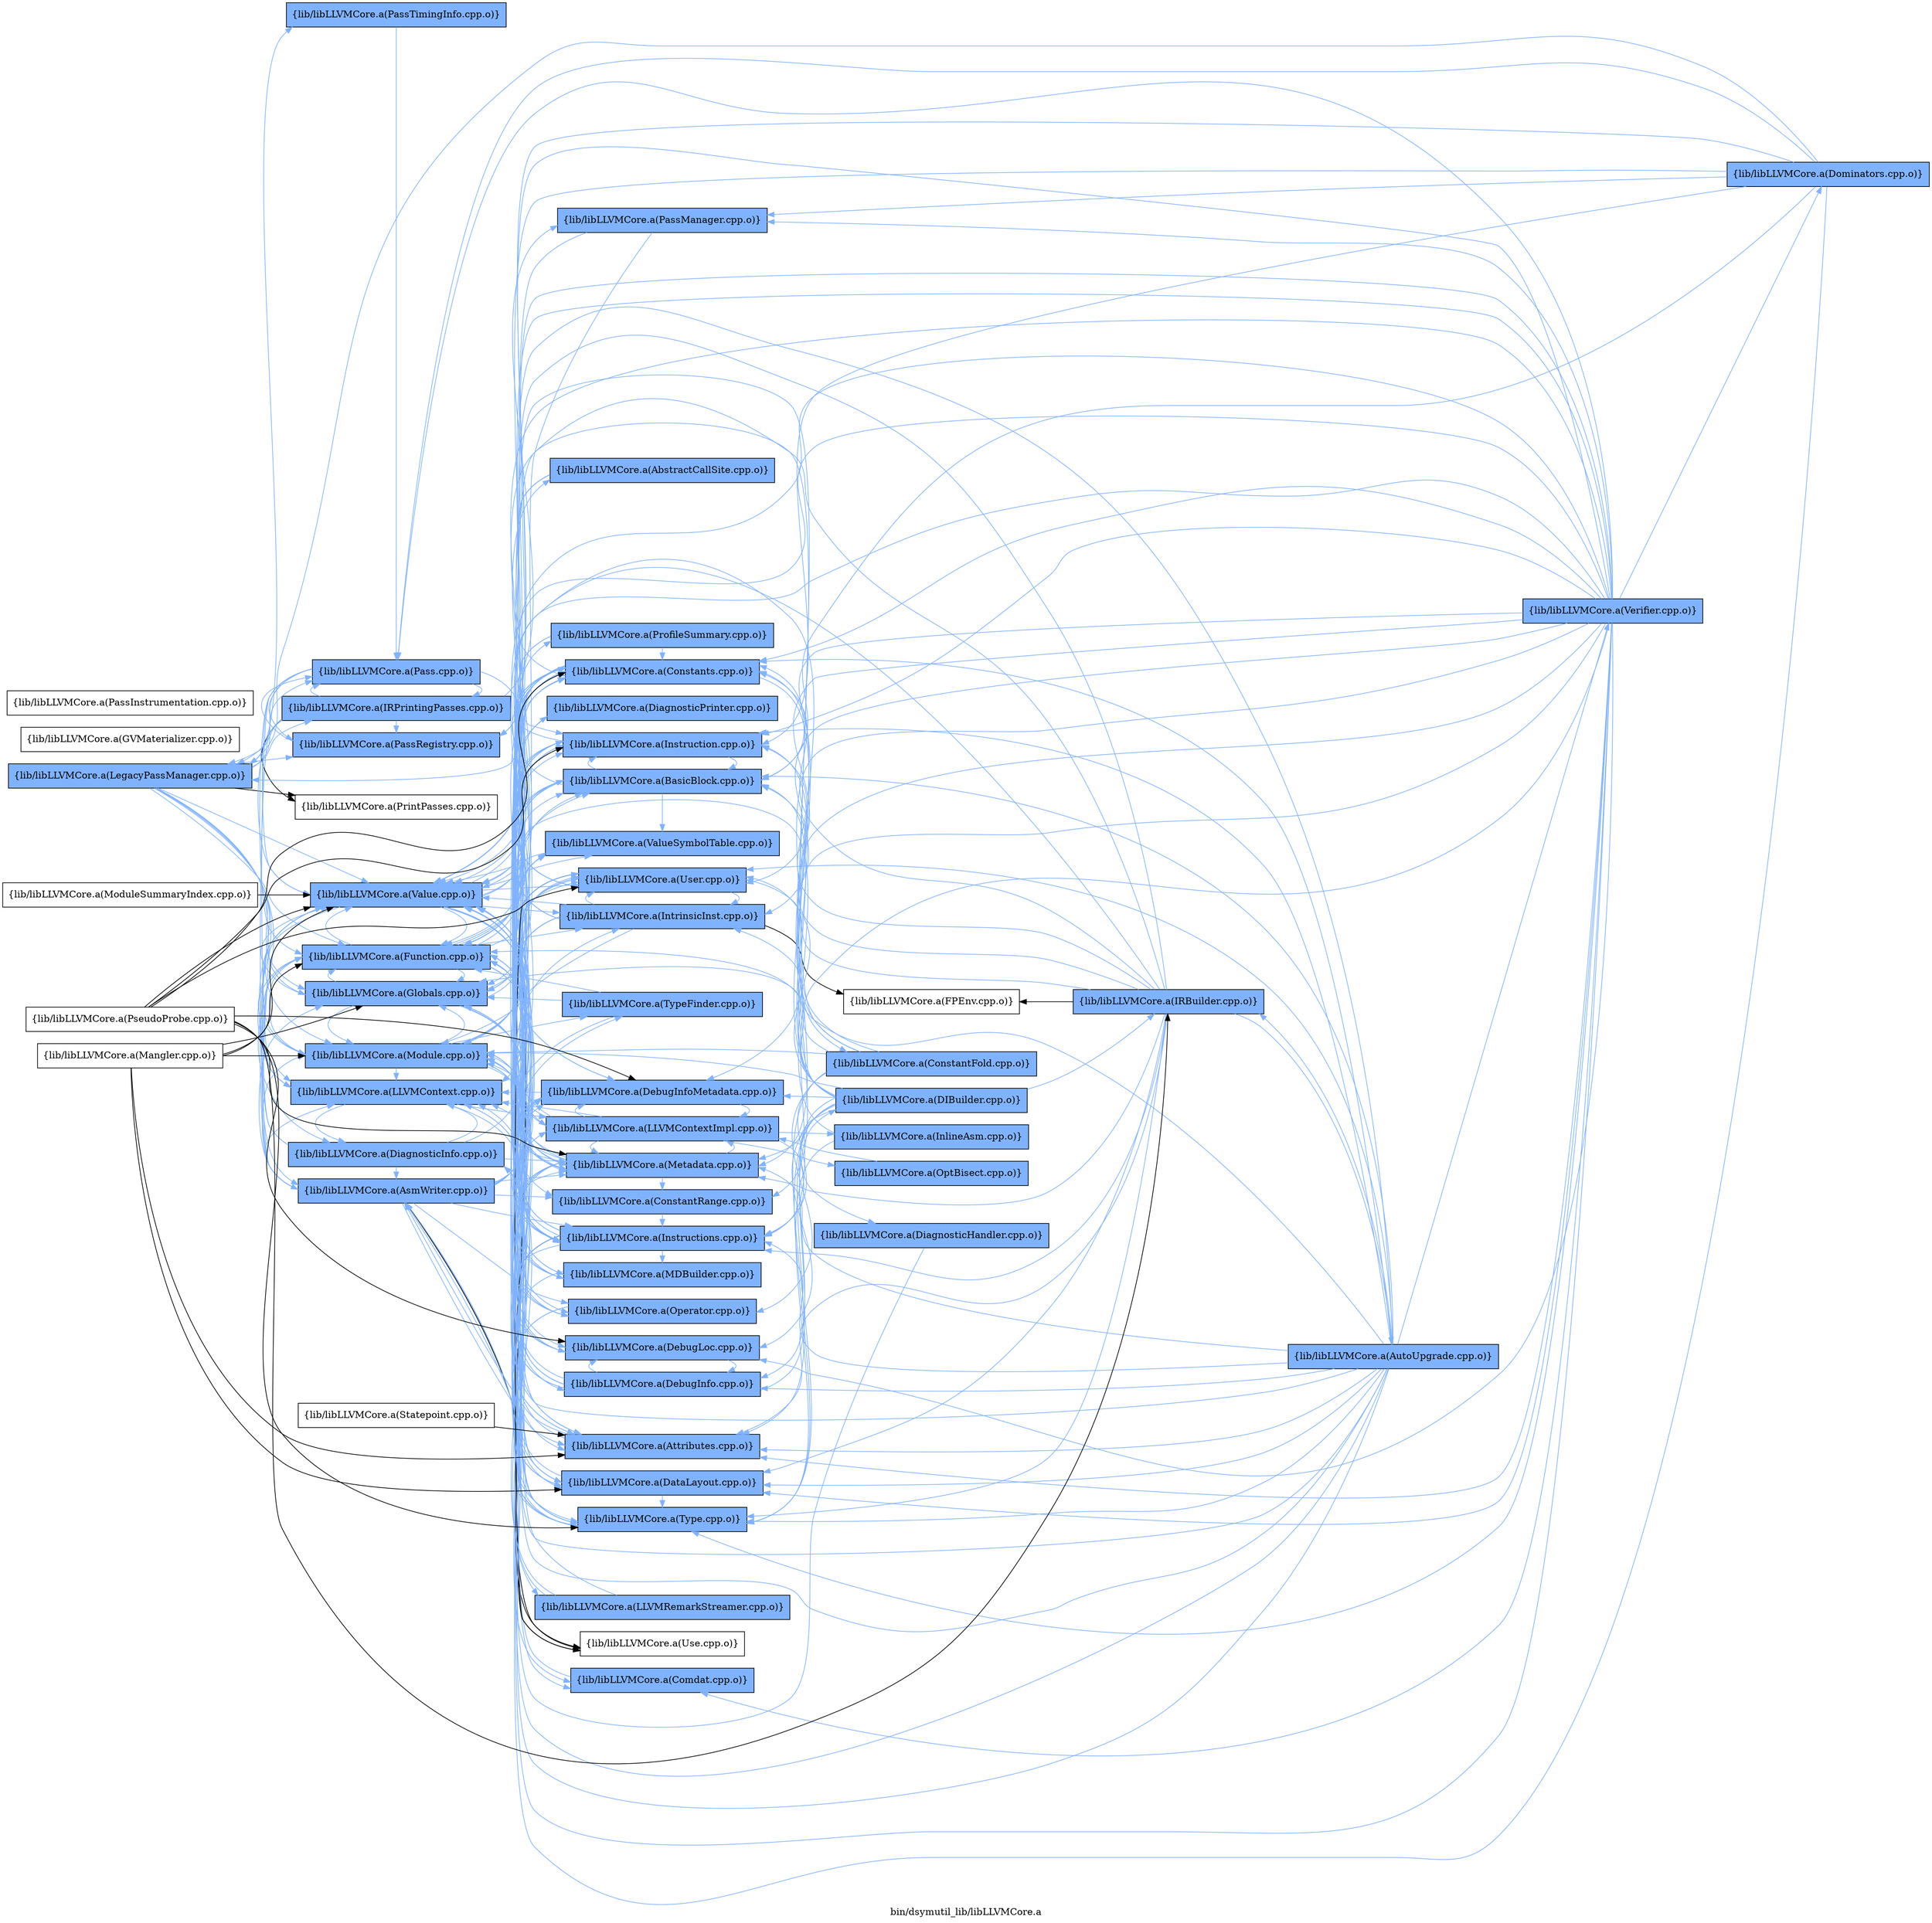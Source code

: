 digraph "bin/dsymutil_lib/libLLVMCore.a" {
	label="bin/dsymutil_lib/libLLVMCore.a";
	rankdir=LR;
	{ rank=same; Node0x562d803d9038;  }
	{ rank=same; Node0x562d803e2778; Node0x562d803fd618; Node0x562d803fe6a8; Node0x562d803f9c98; Node0x562d803fb048; Node0x562d803fe978; Node0x562d803f82a8; Node0x562d803fac88; Node0x562d803fbbd8; Node0x562d803fca38; Node0x562d803e23b8; Node0x562d803e3358;  }
	{ rank=same; Node0x562d803f3d98; Node0x562d803f3ac8; Node0x562d803f2bc8; Node0x562d803f3348; Node0x562d803f1c28; Node0x562d803e2fe8; Node0x562d803da0c8; Node0x562d803fd078; Node0x562d803fc858; Node0x562d803d7f08; Node0x562d803fa2d8; Node0x562d803e5608; Node0x562d803e4988; Node0x562d803e5018; Node0x562d803e4438; Node0x562d803efdd8; Node0x562d803f1778; Node0x562d803e15a8; Node0x562d803d6f18; Node0x562d803e3b28; Node0x562d803fb138; Node0x562d803fe2e8; Node0x562d803fdb68; Node0x562d803d89a8; Node0x562d803e1698; Node0x562d803f1e58;  }
	{ rank=same; Node0x562d803f4298; Node0x562d803fb728; Node0x562d803fbcc8; Node0x562d803d8228; Node0x562d803fa008; Node0x562d803f2e98;  }
	{ rank=same; Node0x562d803faaf8;  }
	{ rank=same; Node0x562d803f55f8;  }
	{ rank=same; Node0x562d803e82b8;  }

	Node0x562d803d9038 [shape=record,shape=box,group=1,style=filled,fillcolor="0.600000 0.5 1",label="{lib/libLLVMCore.a(LegacyPassManager.cpp.o)}"];
	Node0x562d803d9038 -> Node0x562d803e2778[color="0.600000 0.5 1"];
	Node0x562d803d9038 -> Node0x562d803fd618[color="0.600000 0.5 1"];
	Node0x562d803d9038 -> Node0x562d803fe6a8[color="0.600000 0.5 1"];
	Node0x562d803d9038 -> Node0x562d803f9c98[color="0.600000 0.5 1"];
	Node0x562d803d9038 -> Node0x562d803fb048[color="0.600000 0.5 1"];
	Node0x562d803d9038 -> Node0x562d803fe978[color="0.600000 0.5 1"];
	Node0x562d803d9038 -> Node0x562d803f82a8[color="0.600000 0.5 1"];
	Node0x562d803d9038 -> Node0x562d803fac88[color="0.600000 0.5 1"];
	Node0x562d803d9038 -> Node0x562d803fbbd8[color="0.600000 0.5 1"];
	Node0x562d803d9038 -> Node0x562d803fca38[color="0.600000 0.5 1"];
	Node0x562d803d9038 -> Node0x562d803e23b8;
	Node0x562d803d9038 -> Node0x562d803e3358[color="0.600000 0.5 1"];
	Node0x562d803f82a8 [shape=record,shape=box,group=1,style=filled,fillcolor="0.600000 0.5 1",label="{lib/libLLVMCore.a(Module.cpp.o)}"];
	Node0x562d803f82a8 -> Node0x562d803f3ac8[color="0.600000 0.5 1"];
	Node0x562d803f82a8 -> Node0x562d803f3348[color="0.600000 0.5 1"];
	Node0x562d803f82a8 -> Node0x562d803f1778[color="0.600000 0.5 1"];
	Node0x562d803f82a8 -> Node0x562d803fe6a8[color="0.600000 0.5 1"];
	Node0x562d803f82a8 -> Node0x562d803f9c98[color="0.600000 0.5 1"];
	Node0x562d803f82a8 -> Node0x562d803fe978[color="0.600000 0.5 1"];
	Node0x562d803f82a8 -> Node0x562d803d7f08[color="0.600000 0.5 1"];
	Node0x562d803f82a8 -> Node0x562d803e1698[color="0.600000 0.5 1"];
	Node0x562d803f82a8 -> Node0x562d803e5608[color="0.600000 0.5 1"];
	Node0x562d803f82a8 -> Node0x562d803e4988[color="0.600000 0.5 1"];
	Node0x562d803f82a8 -> Node0x562d803e4438[color="0.600000 0.5 1"];
	Node0x562d803f82a8 -> Node0x562d803e3358[color="0.600000 0.5 1"];
	Node0x562d803f82a8 -> Node0x562d803e3b28[color="0.600000 0.5 1"];
	Node0x562d803fac88 [shape=record,shape=box,group=1,style=filled,fillcolor="0.600000 0.5 1",label="{lib/libLLVMCore.a(Pass.cpp.o)}"];
	Node0x562d803fac88 -> Node0x562d803e2fe8[color="0.600000 0.5 1"];
	Node0x562d803fac88 -> Node0x562d803fe6a8[color="0.600000 0.5 1"];
	Node0x562d803fac88 -> Node0x562d803fb048[color="0.600000 0.5 1"];
	Node0x562d803fac88 -> Node0x562d803fe978[color="0.600000 0.5 1"];
	Node0x562d803fac88 -> Node0x562d803d9038[color="0.600000 0.5 1"];
	Node0x562d803fac88 -> Node0x562d803fbbd8[color="0.600000 0.5 1"];
	Node0x562d803fac88 -> Node0x562d803e3358[color="0.600000 0.5 1"];
	Node0x562d803e3358 [shape=record,shape=box,group=1,style=filled,fillcolor="0.600000 0.5 1",label="{lib/libLLVMCore.a(Value.cpp.o)}"];
	Node0x562d803e3358 -> Node0x562d803f3d98[color="0.600000 0.5 1"];
	Node0x562d803e3358 -> Node0x562d803f3348[color="0.600000 0.5 1"];
	Node0x562d803e3358 -> Node0x562d803f1778[color="0.600000 0.5 1"];
	Node0x562d803e3358 -> Node0x562d803f1e58[color="0.600000 0.5 1"];
	Node0x562d803e3358 -> Node0x562d803e2fe8[color="0.600000 0.5 1"];
	Node0x562d803e3358 -> Node0x562d803fe6a8[color="0.600000 0.5 1"];
	Node0x562d803e3358 -> Node0x562d803f9c98[color="0.600000 0.5 1"];
	Node0x562d803e3358 -> Node0x562d803da0c8[color="0.600000 0.5 1"];
	Node0x562d803e3358 -> Node0x562d803fd078[color="0.600000 0.5 1"];
	Node0x562d803e3358 -> Node0x562d803fc858[color="0.600000 0.5 1"];
	Node0x562d803e3358 -> Node0x562d803fe978[color="0.600000 0.5 1"];
	Node0x562d803e3358 -> Node0x562d803fdb68[color="0.600000 0.5 1"];
	Node0x562d803e3358 -> Node0x562d803d7f08[color="0.600000 0.5 1"];
	Node0x562d803e3358 -> Node0x562d803fa2d8[color="0.600000 0.5 1"];
	Node0x562d803e3358 -> Node0x562d803e5608[color="0.600000 0.5 1"];
	Node0x562d803e3358 -> Node0x562d803e5018;
	Node0x562d803e3358 -> Node0x562d803e4438[color="0.600000 0.5 1"];
	Node0x562d803e3358 -> Node0x562d803e3b28[color="0.600000 0.5 1"];
	Node0x562d803f3348 [shape=record,shape=box,group=1,style=filled,fillcolor="0.600000 0.5 1",label="{lib/libLLVMCore.a(Constants.cpp.o)}"];
	Node0x562d803f3348 -> Node0x562d803f4298[color="0.600000 0.5 1"];
	Node0x562d803f3348 -> Node0x562d803fe6a8[color="0.600000 0.5 1"];
	Node0x562d803f3348 -> Node0x562d803f9c98[color="0.600000 0.5 1"];
	Node0x562d803f3348 -> Node0x562d803da0c8[color="0.600000 0.5 1"];
	Node0x562d803f3348 -> Node0x562d803fd078[color="0.600000 0.5 1"];
	Node0x562d803f3348 -> Node0x562d803fa2d8[color="0.600000 0.5 1"];
	Node0x562d803f3348 -> Node0x562d803e5608[color="0.600000 0.5 1"];
	Node0x562d803f3348 -> Node0x562d803e4438[color="0.600000 0.5 1"];
	Node0x562d803f3348 -> Node0x562d803e3358[color="0.600000 0.5 1"];
	Node0x562d803e2fe8 [shape=record,shape=box,group=1,style=filled,fillcolor="0.600000 0.5 1",label="{lib/libLLVMCore.a(Attributes.cpp.o)}"];
	Node0x562d803e2fe8 -> Node0x562d803e2778[color="0.600000 0.5 1"];
	Node0x562d803e2fe8 -> Node0x562d803fe6a8[color="0.600000 0.5 1"];
	Node0x562d803d7738 [shape=record,shape=box,group=0,label="{lib/libLLVMCore.a(Mangler.cpp.o)}"];
	Node0x562d803d7738 -> Node0x562d803f1778;
	Node0x562d803d7738 -> Node0x562d803e2fe8;
	Node0x562d803d7738 -> Node0x562d803fe6a8;
	Node0x562d803d7738 -> Node0x562d803f9c98;
	Node0x562d803d7738 -> Node0x562d803f82a8;
	Node0x562d803d7738 -> Node0x562d803e3358;
	Node0x562d803d7f08 [shape=record,shape=box,group=1,style=filled,fillcolor="0.600000 0.5 1",label="{lib/libLLVMCore.a(Metadata.cpp.o)}"];
	Node0x562d803d7f08 -> Node0x562d803f2bc8[color="0.600000 0.5 1"];
	Node0x562d803d7f08 -> Node0x562d803f3348[color="0.600000 0.5 1"];
	Node0x562d803d7f08 -> Node0x562d803f1c28[color="0.600000 0.5 1"];
	Node0x562d803d7f08 -> Node0x562d803efdd8[color="0.600000 0.5 1"];
	Node0x562d803d7f08 -> Node0x562d803fe978[color="0.600000 0.5 1"];
	Node0x562d803d7f08 -> Node0x562d803fdb68[color="0.600000 0.5 1"];
	Node0x562d803d7f08 -> Node0x562d803d6f18[color="0.600000 0.5 1"];
	Node0x562d803d7f08 -> Node0x562d803f82a8[color="0.600000 0.5 1"];
	Node0x562d803d7f08 -> Node0x562d803e5608[color="0.600000 0.5 1"];
	Node0x562d803d7f08 -> Node0x562d803e3358[color="0.600000 0.5 1"];
	Node0x562d803f1778 [shape=record,shape=box,group=1,style=filled,fillcolor="0.600000 0.5 1",label="{lib/libLLVMCore.a(DataLayout.cpp.o)}"];
	Node0x562d803f1778 -> Node0x562d803f9c98[color="0.600000 0.5 1"];
	Node0x562d803f1778 -> Node0x562d803f82a8[color="0.600000 0.5 1"];
	Node0x562d803f1778 -> Node0x562d803e5608[color="0.600000 0.5 1"];
	Node0x562d803fd618 [shape=record,shape=box,group=1,style=filled,fillcolor="0.600000 0.5 1",label="{lib/libLLVMCore.a(DiagnosticInfo.cpp.o)}"];
	Node0x562d803fd618 -> Node0x562d803efdd8[color="0.600000 0.5 1"];
	Node0x562d803fd618 -> Node0x562d803e2778[color="0.600000 0.5 1"];
	Node0x562d803fd618 -> Node0x562d803fe6a8[color="0.600000 0.5 1"];
	Node0x562d803fd618 -> Node0x562d803da0c8[color="0.600000 0.5 1"];
	Node0x562d803fd618 -> Node0x562d803fe978[color="0.600000 0.5 1"];
	Node0x562d803fd618 -> Node0x562d803d7f08[color="0.600000 0.5 1"];
	Node0x562d803fd618 -> Node0x562d803e3358[color="0.600000 0.5 1"];
	Node0x562d803fe6a8 [shape=record,shape=box,group=1,style=filled,fillcolor="0.600000 0.5 1",label="{lib/libLLVMCore.a(Function.cpp.o)}"];
	Node0x562d803fe6a8 -> Node0x562d803f3d98[color="0.600000 0.5 1"];
	Node0x562d803fe6a8 -> Node0x562d803f3348[color="0.600000 0.5 1"];
	Node0x562d803fe6a8 -> Node0x562d803f1778[color="0.600000 0.5 1"];
	Node0x562d803fe6a8 -> Node0x562d803e15a8[color="0.600000 0.5 1"];
	Node0x562d803fe6a8 -> Node0x562d803e2fe8[color="0.600000 0.5 1"];
	Node0x562d803fe6a8 -> Node0x562d803f9c98[color="0.600000 0.5 1"];
	Node0x562d803fe6a8 -> Node0x562d803fd078[color="0.600000 0.5 1"];
	Node0x562d803fe6a8 -> Node0x562d803fc858[color="0.600000 0.5 1"];
	Node0x562d803fe6a8 -> Node0x562d803fe978[color="0.600000 0.5 1"];
	Node0x562d803fe6a8 -> Node0x562d803d6f18[color="0.600000 0.5 1"];
	Node0x562d803fe6a8 -> Node0x562d803d7f08[color="0.600000 0.5 1"];
	Node0x562d803fe6a8 -> Node0x562d803f82a8[color="0.600000 0.5 1"];
	Node0x562d803fe6a8 -> Node0x562d803e5608[color="0.600000 0.5 1"];
	Node0x562d803fe6a8 -> Node0x562d803e4438[color="0.600000 0.5 1"];
	Node0x562d803fe6a8 -> Node0x562d803e3358[color="0.600000 0.5 1"];
	Node0x562d803fe6a8 -> Node0x562d803e3b28[color="0.600000 0.5 1"];
	Node0x562d803f9c98 [shape=record,shape=box,group=1,style=filled,fillcolor="0.600000 0.5 1",label="{lib/libLLVMCore.a(Globals.cpp.o)}"];
	Node0x562d803f9c98 -> Node0x562d803f2bc8[color="0.600000 0.5 1"];
	Node0x562d803f9c98 -> Node0x562d803f3348[color="0.600000 0.5 1"];
	Node0x562d803f9c98 -> Node0x562d803fe6a8[color="0.600000 0.5 1"];
	Node0x562d803f9c98 -> Node0x562d803d7f08[color="0.600000 0.5 1"];
	Node0x562d803f9c98 -> Node0x562d803f82a8[color="0.600000 0.5 1"];
	Node0x562d803f9c98 -> Node0x562d803e5608[color="0.600000 0.5 1"];
	Node0x562d803f9c98 -> Node0x562d803e4438[color="0.600000 0.5 1"];
	Node0x562d803f9c98 -> Node0x562d803e3358[color="0.600000 0.5 1"];
	Node0x562d803faaf8 [shape=record,shape=box,group=1,style=filled,fillcolor="0.600000 0.5 1",label="{lib/libLLVMCore.a(IRBuilder.cpp.o)}"];
	Node0x562d803faaf8 -> Node0x562d803f55f8[color="0.600000 0.5 1"];
	Node0x562d803faaf8 -> Node0x562d803f3d98[color="0.600000 0.5 1"];
	Node0x562d803faaf8 -> Node0x562d803f3348[color="0.600000 0.5 1"];
	Node0x562d803faaf8 -> Node0x562d803f1778[color="0.600000 0.5 1"];
	Node0x562d803faaf8 -> Node0x562d803e2fe8[color="0.600000 0.5 1"];
	Node0x562d803faaf8 -> Node0x562d803fe6a8[color="0.600000 0.5 1"];
	Node0x562d803faaf8 -> Node0x562d803f9c98[color="0.600000 0.5 1"];
	Node0x562d803faaf8 -> Node0x562d803fb728;
	Node0x562d803faaf8 -> Node0x562d803da0c8[color="0.600000 0.5 1"];
	Node0x562d803faaf8 -> Node0x562d803fd078[color="0.600000 0.5 1"];
	Node0x562d803faaf8 -> Node0x562d803d7f08[color="0.600000 0.5 1"];
	Node0x562d803faaf8 -> Node0x562d803e5608[color="0.600000 0.5 1"];
	Node0x562d803faaf8 -> Node0x562d803e4438[color="0.600000 0.5 1"];
	Node0x562d803faaf8 -> Node0x562d803e3358[color="0.600000 0.5 1"];
	Node0x562d803fbcc8 [shape=record,shape=box,group=1,style=filled,fillcolor="0.600000 0.5 1",label="{lib/libLLVMCore.a(InlineAsm.cpp.o)}"];
	Node0x562d803fbcc8 -> Node0x562d803e5608[color="0.600000 0.5 1"];
	Node0x562d803fbcc8 -> Node0x562d803e3358[color="0.600000 0.5 1"];
	Node0x562d803da0c8 [shape=record,shape=box,group=1,style=filled,fillcolor="0.600000 0.5 1",label="{lib/libLLVMCore.a(Instruction.cpp.o)}"];
	Node0x562d803da0c8 -> Node0x562d803f3d98[color="0.600000 0.5 1"];
	Node0x562d803da0c8 -> Node0x562d803f3348[color="0.600000 0.5 1"];
	Node0x562d803da0c8 -> Node0x562d803e2fe8[color="0.600000 0.5 1"];
	Node0x562d803da0c8 -> Node0x562d803fd078[color="0.600000 0.5 1"];
	Node0x562d803da0c8 -> Node0x562d803d7f08[color="0.600000 0.5 1"];
	Node0x562d803da0c8 -> Node0x562d803e4438[color="0.600000 0.5 1"];
	Node0x562d803da0c8 -> Node0x562d803e3358[color="0.600000 0.5 1"];
	Node0x562d803fd078 [shape=record,shape=box,group=1,style=filled,fillcolor="0.600000 0.5 1",label="{lib/libLLVMCore.a(Instructions.cpp.o)}"];
	Node0x562d803fd078 -> Node0x562d803f3d98[color="0.600000 0.5 1"];
	Node0x562d803fd078 -> Node0x562d803f3348[color="0.600000 0.5 1"];
	Node0x562d803fd078 -> Node0x562d803f1778[color="0.600000 0.5 1"];
	Node0x562d803fd078 -> Node0x562d803e2fe8[color="0.600000 0.5 1"];
	Node0x562d803fd078 -> Node0x562d803fe6a8[color="0.600000 0.5 1"];
	Node0x562d803fd078 -> Node0x562d803da0c8[color="0.600000 0.5 1"];
	Node0x562d803fd078 -> Node0x562d803fdb68[color="0.600000 0.5 1"];
	Node0x562d803fd078 -> Node0x562d803d6f18[color="0.600000 0.5 1"];
	Node0x562d803fd078 -> Node0x562d803d7f08[color="0.600000 0.5 1"];
	Node0x562d803fd078 -> Node0x562d803f82a8[color="0.600000 0.5 1"];
	Node0x562d803fd078 -> Node0x562d803fa2d8[color="0.600000 0.5 1"];
	Node0x562d803fd078 -> Node0x562d803e5608[color="0.600000 0.5 1"];
	Node0x562d803fd078 -> Node0x562d803e5018;
	Node0x562d803fd078 -> Node0x562d803e4438[color="0.600000 0.5 1"];
	Node0x562d803fd078 -> Node0x562d803e3358[color="0.600000 0.5 1"];
	Node0x562d803fe978 [shape=record,shape=box,group=1,style=filled,fillcolor="0.600000 0.5 1",label="{lib/libLLVMCore.a(LLVMContext.cpp.o)}"];
	Node0x562d803fe978 -> Node0x562d803fd618[color="0.600000 0.5 1"];
	Node0x562d803fe978 -> Node0x562d803fe2e8[color="0.600000 0.5 1"];
	Node0x562d803fe978 -> Node0x562d803fdb68[color="0.600000 0.5 1"];
	Node0x562d803fe978 -> Node0x562d803d89a8[color="0.600000 0.5 1"];
	Node0x562d803e5608 [shape=record,shape=box,group=1,style=filled,fillcolor="0.600000 0.5 1",label="{lib/libLLVMCore.a(Type.cpp.o)}"];
	Node0x562d803e5608 -> Node0x562d803f3348[color="0.600000 0.5 1"];
	Node0x562d803e4438 [shape=record,shape=box,group=1,style=filled,fillcolor="0.600000 0.5 1",label="{lib/libLLVMCore.a(User.cpp.o)}"];
	Node0x562d803e4438 -> Node0x562d803fc858[color="0.600000 0.5 1"];
	Node0x562d803e4438 -> Node0x562d803e5018;
	Node0x562d803f3d98 [shape=record,shape=box,group=1,style=filled,fillcolor="0.600000 0.5 1",label="{lib/libLLVMCore.a(BasicBlock.cpp.o)}"];
	Node0x562d803f3d98 -> Node0x562d803f3348[color="0.600000 0.5 1"];
	Node0x562d803f3d98 -> Node0x562d803da0c8[color="0.600000 0.5 1"];
	Node0x562d803f3d98 -> Node0x562d803fd078[color="0.600000 0.5 1"];
	Node0x562d803f3d98 -> Node0x562d803d7f08[color="0.600000 0.5 1"];
	Node0x562d803f3d98 -> Node0x562d803e5608[color="0.600000 0.5 1"];
	Node0x562d803f3d98 -> Node0x562d803e4438[color="0.600000 0.5 1"];
	Node0x562d803f3d98 -> Node0x562d803e3358[color="0.600000 0.5 1"];
	Node0x562d803f3d98 -> Node0x562d803e3b28[color="0.600000 0.5 1"];
	Node0x562d803fc858 [shape=record,shape=box,group=1,style=filled,fillcolor="0.600000 0.5 1",label="{lib/libLLVMCore.a(IntrinsicInst.cpp.o)}"];
	Node0x562d803fc858 -> Node0x562d803f3d98[color="0.600000 0.5 1"];
	Node0x562d803fc858 -> Node0x562d803f3348[color="0.600000 0.5 1"];
	Node0x562d803fc858 -> Node0x562d803f1778[color="0.600000 0.5 1"];
	Node0x562d803fc858 -> Node0x562d803f1c28[color="0.600000 0.5 1"];
	Node0x562d803fc858 -> Node0x562d803fb728;
	Node0x562d803fc858 -> Node0x562d803da0c8[color="0.600000 0.5 1"];
	Node0x562d803fc858 -> Node0x562d803fd078[color="0.600000 0.5 1"];
	Node0x562d803fc858 -> Node0x562d803d7f08[color="0.600000 0.5 1"];
	Node0x562d803fc858 -> Node0x562d803f82a8[color="0.600000 0.5 1"];
	Node0x562d803fc858 -> Node0x562d803e5608[color="0.600000 0.5 1"];
	Node0x562d803fc858 -> Node0x562d803e4438[color="0.600000 0.5 1"];
	Node0x562d803fc858 -> Node0x562d803e3358[color="0.600000 0.5 1"];
	Node0x562d803fa2d8 [shape=record,shape=box,group=1,style=filled,fillcolor="0.600000 0.5 1",label="{lib/libLLVMCore.a(Operator.cpp.o)}"];
	Node0x562d803fa2d8 -> Node0x562d803f3348[color="0.600000 0.5 1"];
	Node0x562d803fa2d8 -> Node0x562d803f1778[color="0.600000 0.5 1"];
	Node0x562d803fa2d8 -> Node0x562d803e5608[color="0.600000 0.5 1"];
	Node0x562d803f1c28 [shape=record,shape=box,group=1,style=filled,fillcolor="0.600000 0.5 1",label="{lib/libLLVMCore.a(DebugInfoMetadata.cpp.o)}"];
	Node0x562d803f1c28 -> Node0x562d803f3348[color="0.600000 0.5 1"];
	Node0x562d803f1c28 -> Node0x562d803fe978[color="0.600000 0.5 1"];
	Node0x562d803f1c28 -> Node0x562d803fdb68[color="0.600000 0.5 1"];
	Node0x562d803f1c28 -> Node0x562d803d7f08[color="0.600000 0.5 1"];
	Node0x562d803f1c28 -> Node0x562d803e5608[color="0.600000 0.5 1"];
	Node0x562d803f2bc8 [shape=record,shape=box,group=1,style=filled,fillcolor="0.600000 0.5 1",label="{lib/libLLVMCore.a(ConstantRange.cpp.o)}"];
	Node0x562d803f2bc8 -> Node0x562d803fd078[color="0.600000 0.5 1"];
	Node0x562d803fbbd8 [shape=record,shape=box,group=1,style=filled,fillcolor="0.600000 0.5 1",label="{lib/libLLVMCore.a(PassRegistry.cpp.o)}"];
	Node0x562d803fbbd8 -> Node0x562d803fac88[color="0.600000 0.5 1"];
	Node0x562d803efdd8 [shape=record,shape=box,group=1,style=filled,fillcolor="0.600000 0.5 1",label="{lib/libLLVMCore.a(DebugLoc.cpp.o)}"];
	Node0x562d803efdd8 -> Node0x562d803f1e58[color="0.600000 0.5 1"];
	Node0x562d803efdd8 -> Node0x562d803f1c28[color="0.600000 0.5 1"];
	Node0x562d803efdd8 -> Node0x562d803d7f08[color="0.600000 0.5 1"];
	Node0x562d803fda28 [shape=record,shape=box,group=1,style=filled,fillcolor="0.600000 0.5 1",label="{lib/libLLVMCore.a(Dominators.cpp.o)}"];
	Node0x562d803fda28 -> Node0x562d803f3d98[color="0.600000 0.5 1"];
	Node0x562d803fda28 -> Node0x562d803e2778[color="0.600000 0.5 1"];
	Node0x562d803fda28 -> Node0x562d803da0c8[color="0.600000 0.5 1"];
	Node0x562d803fda28 -> Node0x562d803d9038[color="0.600000 0.5 1"];
	Node0x562d803fda28 -> Node0x562d803fac88[color="0.600000 0.5 1"];
	Node0x562d803fda28 -> Node0x562d803fb138[color="0.600000 0.5 1"];
	Node0x562d803fda28 -> Node0x562d803fbbd8[color="0.600000 0.5 1"];
	Node0x562d803fda28 -> Node0x562d803e3358[color="0.600000 0.5 1"];
	Node0x562d803e5018 [shape=record,shape=box,group=0,label="{lib/libLLVMCore.a(Use.cpp.o)}"];
	Node0x562d803f3ac8 [shape=record,shape=box,group=1,style=filled,fillcolor="0.600000 0.5 1",label="{lib/libLLVMCore.a(Comdat.cpp.o)}"];
	Node0x562d803f3ac8 -> Node0x562d803f82a8[color="0.600000 0.5 1"];
	Node0x562d803e2778 [shape=record,shape=box,group=1,style=filled,fillcolor="0.600000 0.5 1",label="{lib/libLLVMCore.a(AsmWriter.cpp.o)}"];
	Node0x562d803e2778 -> Node0x562d803f3d98[color="0.600000 0.5 1"];
	Node0x562d803e2778 -> Node0x562d803f3ac8[color="0.600000 0.5 1"];
	Node0x562d803e2778 -> Node0x562d803f2bc8[color="0.600000 0.5 1"];
	Node0x562d803e2778 -> Node0x562d803f3348[color="0.600000 0.5 1"];
	Node0x562d803e2778 -> Node0x562d803f1c28[color="0.600000 0.5 1"];
	Node0x562d803e2778 -> Node0x562d803e2fe8[color="0.600000 0.5 1"];
	Node0x562d803e2778 -> Node0x562d803fe6a8[color="0.600000 0.5 1"];
	Node0x562d803e2778 -> Node0x562d803f9c98[color="0.600000 0.5 1"];
	Node0x562d803e2778 -> Node0x562d803da0c8[color="0.600000 0.5 1"];
	Node0x562d803e2778 -> Node0x562d803fd078[color="0.600000 0.5 1"];
	Node0x562d803e2778 -> Node0x562d803fc858[color="0.600000 0.5 1"];
	Node0x562d803e2778 -> Node0x562d803fe978[color="0.600000 0.5 1"];
	Node0x562d803e2778 -> Node0x562d803d7f08[color="0.600000 0.5 1"];
	Node0x562d803e2778 -> Node0x562d803f82a8[color="0.600000 0.5 1"];
	Node0x562d803e2778 -> Node0x562d803fa2d8[color="0.600000 0.5 1"];
	Node0x562d803e2778 -> Node0x562d803e5608[color="0.600000 0.5 1"];
	Node0x562d803e2778 -> Node0x562d803e4988[color="0.600000 0.5 1"];
	Node0x562d803e2778 -> Node0x562d803e5018;
	Node0x562d803e2778 -> Node0x562d803e4438[color="0.600000 0.5 1"];
	Node0x562d803e2778 -> Node0x562d803e3358[color="0.600000 0.5 1"];
	Node0x562d803fca38 [shape=record,shape=box,group=1,style=filled,fillcolor="0.600000 0.5 1",label="{lib/libLLVMCore.a(PassTimingInfo.cpp.o)}"];
	Node0x562d803fca38 -> Node0x562d803fac88[color="0.600000 0.5 1"];
	Node0x562d803f1e58 [shape=record,shape=box,group=1,style=filled,fillcolor="0.600000 0.5 1",label="{lib/libLLVMCore.a(DebugInfo.cpp.o)}"];
	Node0x562d803f1e58 -> Node0x562d803f2e98[color="0.600000 0.5 1"];
	Node0x562d803f1e58 -> Node0x562d803f1c28[color="0.600000 0.5 1"];
	Node0x562d803f1e58 -> Node0x562d803efdd8[color="0.600000 0.5 1"];
	Node0x562d803f1e58 -> Node0x562d803fe6a8[color="0.600000 0.5 1"];
	Node0x562d803f1e58 -> Node0x562d803da0c8[color="0.600000 0.5 1"];
	Node0x562d803f1e58 -> Node0x562d803d7f08[color="0.600000 0.5 1"];
	Node0x562d803f1e58 -> Node0x562d803f82a8[color="0.600000 0.5 1"];
	Node0x562d803f1e58 -> Node0x562d803e3358[color="0.600000 0.5 1"];
	Node0x562d803e23b8 [shape=record,shape=box,group=0,label="{lib/libLLVMCore.a(PrintPasses.cpp.o)}"];
	Node0x562d803fb048 [shape=record,shape=box,group=1,style=filled,fillcolor="0.600000 0.5 1",label="{lib/libLLVMCore.a(IRPrintingPasses.cpp.o)}"];
	Node0x562d803fb048 -> Node0x562d803e2778[color="0.600000 0.5 1"];
	Node0x562d803fb048 -> Node0x562d803d9038[color="0.600000 0.5 1"];
	Node0x562d803fb048 -> Node0x562d803fac88[color="0.600000 0.5 1"];
	Node0x562d803fb048 -> Node0x562d803fb138[color="0.600000 0.5 1"];
	Node0x562d803fb048 -> Node0x562d803fbbd8[color="0.600000 0.5 1"];
	Node0x562d803fb048 -> Node0x562d803e23b8;
	Node0x562d803fb048 -> Node0x562d803e3358[color="0.600000 0.5 1"];
	Node0x562d803e82b8 [shape=record,shape=box,group=1,style=filled,fillcolor="0.600000 0.5 1",label="{lib/libLLVMCore.a(Verifier.cpp.o)}"];
	Node0x562d803e82b8 -> Node0x562d803f3d98[color="0.600000 0.5 1"];
	Node0x562d803e82b8 -> Node0x562d803f3ac8[color="0.600000 0.5 1"];
	Node0x562d803e82b8 -> Node0x562d803f2bc8[color="0.600000 0.5 1"];
	Node0x562d803e82b8 -> Node0x562d803f3348[color="0.600000 0.5 1"];
	Node0x562d803e82b8 -> Node0x562d803f1778[color="0.600000 0.5 1"];
	Node0x562d803e82b8 -> Node0x562d803f1c28[color="0.600000 0.5 1"];
	Node0x562d803e82b8 -> Node0x562d803efdd8[color="0.600000 0.5 1"];
	Node0x562d803e82b8 -> Node0x562d803e2778[color="0.600000 0.5 1"];
	Node0x562d803e82b8 -> Node0x562d803e2fe8[color="0.600000 0.5 1"];
	Node0x562d803e82b8 -> Node0x562d803fda28[color="0.600000 0.5 1"];
	Node0x562d803e82b8 -> Node0x562d803fe6a8[color="0.600000 0.5 1"];
	Node0x562d803e82b8 -> Node0x562d803f9c98[color="0.600000 0.5 1"];
	Node0x562d803e82b8 -> Node0x562d803da0c8[color="0.600000 0.5 1"];
	Node0x562d803e82b8 -> Node0x562d803fd078[color="0.600000 0.5 1"];
	Node0x562d803e82b8 -> Node0x562d803fc858[color="0.600000 0.5 1"];
	Node0x562d803e82b8 -> Node0x562d803fe978[color="0.600000 0.5 1"];
	Node0x562d803e82b8 -> Node0x562d803d9038[color="0.600000 0.5 1"];
	Node0x562d803e82b8 -> Node0x562d803d7f08[color="0.600000 0.5 1"];
	Node0x562d803e82b8 -> Node0x562d803f82a8[color="0.600000 0.5 1"];
	Node0x562d803e82b8 -> Node0x562d803fac88[color="0.600000 0.5 1"];
	Node0x562d803e82b8 -> Node0x562d803fb138[color="0.600000 0.5 1"];
	Node0x562d803e82b8 -> Node0x562d803fbbd8[color="0.600000 0.5 1"];
	Node0x562d803e82b8 -> Node0x562d803e5608[color="0.600000 0.5 1"];
	Node0x562d803e82b8 -> Node0x562d803e4438[color="0.600000 0.5 1"];
	Node0x562d803e82b8 -> Node0x562d803e3358[color="0.600000 0.5 1"];
	Node0x562d803d6f18 [shape=record,shape=box,group=1,style=filled,fillcolor="0.600000 0.5 1",label="{lib/libLLVMCore.a(MDBuilder.cpp.o)}"];
	Node0x562d803d6f18 -> Node0x562d803f3348[color="0.600000 0.5 1"];
	Node0x562d803d6f18 -> Node0x562d803d7f08[color="0.600000 0.5 1"];
	Node0x562d803d6f18 -> Node0x562d803e5608[color="0.600000 0.5 1"];
	Node0x562d803d6f18 -> Node0x562d803e3358[color="0.600000 0.5 1"];
	Node0x562d803fb138 [shape=record,shape=box,group=1,style=filled,fillcolor="0.600000 0.5 1",label="{lib/libLLVMCore.a(PassManager.cpp.o)}"];
	Node0x562d803fb138 -> Node0x562d803f9c98[color="0.600000 0.5 1"];
	Node0x562d803fb138 -> Node0x562d803e3358[color="0.600000 0.5 1"];
	Node0x562d803f2e98 [shape=record,shape=box,group=1,style=filled,fillcolor="0.600000 0.5 1",label="{lib/libLLVMCore.a(DIBuilder.cpp.o)}"];
	Node0x562d803f2e98 -> Node0x562d803f3d98[color="0.600000 0.5 1"];
	Node0x562d803f2e98 -> Node0x562d803f3348[color="0.600000 0.5 1"];
	Node0x562d803f2e98 -> Node0x562d803f1e58[color="0.600000 0.5 1"];
	Node0x562d803f2e98 -> Node0x562d803f1c28[color="0.600000 0.5 1"];
	Node0x562d803f2e98 -> Node0x562d803efdd8[color="0.600000 0.5 1"];
	Node0x562d803f2e98 -> Node0x562d803e2fe8[color="0.600000 0.5 1"];
	Node0x562d803f2e98 -> Node0x562d803fe6a8[color="0.600000 0.5 1"];
	Node0x562d803f2e98 -> Node0x562d803faaf8[color="0.600000 0.5 1"];
	Node0x562d803f2e98 -> Node0x562d803da0c8[color="0.600000 0.5 1"];
	Node0x562d803f2e98 -> Node0x562d803fd078[color="0.600000 0.5 1"];
	Node0x562d803f2e98 -> Node0x562d803d7f08[color="0.600000 0.5 1"];
	Node0x562d803f2e98 -> Node0x562d803f82a8[color="0.600000 0.5 1"];
	Node0x562d803f2e98 -> Node0x562d803e5608[color="0.600000 0.5 1"];
	Node0x562d803f2e98 -> Node0x562d803e4438[color="0.600000 0.5 1"];
	Node0x562d803f2e98 -> Node0x562d803e3358[color="0.600000 0.5 1"];
	Node0x562d803e1288 [shape=record,shape=box,group=0,label="{lib/libLLVMCore.a(Statepoint.cpp.o)}"];
	Node0x562d803e1288 -> Node0x562d803e2fe8;
	Node0x562d803e1f58 [shape=record,shape=box,group=0,label="{lib/libLLVMCore.a(PseudoProbe.cpp.o)}"];
	Node0x562d803e1f58 -> Node0x562d803f3348;
	Node0x562d803e1f58 -> Node0x562d803f1c28;
	Node0x562d803e1f58 -> Node0x562d803efdd8;
	Node0x562d803e1f58 -> Node0x562d803faaf8;
	Node0x562d803e1f58 -> Node0x562d803da0c8;
	Node0x562d803e1f58 -> Node0x562d803d7f08;
	Node0x562d803e1f58 -> Node0x562d803e5608;
	Node0x562d803e1f58 -> Node0x562d803e4438;
	Node0x562d803e1f58 -> Node0x562d803e3358;
	Node0x562d803e15a8 [shape=record,shape=box,group=1,style=filled,fillcolor="0.600000 0.5 1",label="{lib/libLLVMCore.a(AbstractCallSite.cpp.o)}"];
	Node0x562d803e15a8 -> Node0x562d803f3348[color="0.600000 0.5 1"];
	Node0x562d803e15a8 -> Node0x562d803fd078[color="0.600000 0.5 1"];
	Node0x562d803e15a8 -> Node0x562d803d7f08[color="0.600000 0.5 1"];
	Node0x562d803e15a8 -> Node0x562d803e4438[color="0.600000 0.5 1"];
	Node0x562d803f4298 [shape=record,shape=box,group=1,style=filled,fillcolor="0.600000 0.5 1",label="{lib/libLLVMCore.a(ConstantFold.cpp.o)}"];
	Node0x562d803f4298 -> Node0x562d803f3348[color="0.600000 0.5 1"];
	Node0x562d803f4298 -> Node0x562d803fe6a8[color="0.600000 0.5 1"];
	Node0x562d803f4298 -> Node0x562d803f9c98[color="0.600000 0.5 1"];
	Node0x562d803f4298 -> Node0x562d803fd078[color="0.600000 0.5 1"];
	Node0x562d803f4298 -> Node0x562d803f82a8[color="0.600000 0.5 1"];
	Node0x562d803f4298 -> Node0x562d803fa2d8[color="0.600000 0.5 1"];
	Node0x562d803f4298 -> Node0x562d803e5608[color="0.600000 0.5 1"];
	Node0x562d803f4298 -> Node0x562d803e3358[color="0.600000 0.5 1"];
	Node0x562d803e1698 [shape=record,shape=box,group=1,style=filled,fillcolor="0.600000 0.5 1",label="{lib/libLLVMCore.a(ProfileSummary.cpp.o)}"];
	Node0x562d803e1698 -> Node0x562d803f3348[color="0.600000 0.5 1"];
	Node0x562d803e1698 -> Node0x562d803d7f08[color="0.600000 0.5 1"];
	Node0x562d803e1698 -> Node0x562d803e5608[color="0.600000 0.5 1"];
	Node0x562d803f55f8 [shape=record,shape=box,group=1,style=filled,fillcolor="0.600000 0.5 1",label="{lib/libLLVMCore.a(AutoUpgrade.cpp.o)}"];
	Node0x562d803f55f8 -> Node0x562d803f3d98[color="0.600000 0.5 1"];
	Node0x562d803f55f8 -> Node0x562d803f3348[color="0.600000 0.5 1"];
	Node0x562d803f55f8 -> Node0x562d803f1778[color="0.600000 0.5 1"];
	Node0x562d803f55f8 -> Node0x562d803f1e58[color="0.600000 0.5 1"];
	Node0x562d803f55f8 -> Node0x562d803e2fe8[color="0.600000 0.5 1"];
	Node0x562d803f55f8 -> Node0x562d803fd618[color="0.600000 0.5 1"];
	Node0x562d803f55f8 -> Node0x562d803fe6a8[color="0.600000 0.5 1"];
	Node0x562d803f55f8 -> Node0x562d803f9c98[color="0.600000 0.5 1"];
	Node0x562d803f55f8 -> Node0x562d803faaf8[color="0.600000 0.5 1"];
	Node0x562d803f55f8 -> Node0x562d803da0c8[color="0.600000 0.5 1"];
	Node0x562d803f55f8 -> Node0x562d803fd078[color="0.600000 0.5 1"];
	Node0x562d803f55f8 -> Node0x562d803fc858[color="0.600000 0.5 1"];
	Node0x562d803f55f8 -> Node0x562d803fe978[color="0.600000 0.5 1"];
	Node0x562d803f55f8 -> Node0x562d803d7f08[color="0.600000 0.5 1"];
	Node0x562d803f55f8 -> Node0x562d803f82a8[color="0.600000 0.5 1"];
	Node0x562d803f55f8 -> Node0x562d803e5608[color="0.600000 0.5 1"];
	Node0x562d803f55f8 -> Node0x562d803e4438[color="0.600000 0.5 1"];
	Node0x562d803f55f8 -> Node0x562d803e3358[color="0.600000 0.5 1"];
	Node0x562d803f55f8 -> Node0x562d803e82b8[color="0.600000 0.5 1"];
	Node0x562d803fa468 [shape=record,shape=box,group=0,label="{lib/libLLVMCore.a(GVMaterializer.cpp.o)}"];
	Node0x562d803e4988 [shape=record,shape=box,group=1,style=filled,fillcolor="0.600000 0.5 1",label="{lib/libLLVMCore.a(TypeFinder.cpp.o)}"];
	Node0x562d803e4988 -> Node0x562d803fe6a8[color="0.600000 0.5 1"];
	Node0x562d803e4988 -> Node0x562d803f9c98[color="0.600000 0.5 1"];
	Node0x562d803e4988 -> Node0x562d803d7f08[color="0.600000 0.5 1"];
	Node0x562d803e3b28 [shape=record,shape=box,group=1,style=filled,fillcolor="0.600000 0.5 1",label="{lib/libLLVMCore.a(ValueSymbolTable.cpp.o)}"];
	Node0x562d803e3b28 -> Node0x562d803e3358[color="0.600000 0.5 1"];
	Node0x562d803fdb68 [shape=record,shape=box,group=1,style=filled,fillcolor="0.600000 0.5 1",label="{lib/libLLVMCore.a(LLVMContextImpl.cpp.o)}"];
	Node0x562d803fdb68 -> Node0x562d803f3348[color="0.600000 0.5 1"];
	Node0x562d803fdb68 -> Node0x562d803f1c28[color="0.600000 0.5 1"];
	Node0x562d803fdb68 -> Node0x562d803fbcc8[color="0.600000 0.5 1"];
	Node0x562d803fdb68 -> Node0x562d803fe978[color="0.600000 0.5 1"];
	Node0x562d803fdb68 -> Node0x562d803d8228[color="0.600000 0.5 1"];
	Node0x562d803fdb68 -> Node0x562d803d7f08[color="0.600000 0.5 1"];
	Node0x562d803fdb68 -> Node0x562d803f82a8[color="0.600000 0.5 1"];
	Node0x562d803fdb68 -> Node0x562d803fa008[color="0.600000 0.5 1"];
	Node0x562d803fdb68 -> Node0x562d803e4438[color="0.600000 0.5 1"];
	Node0x562d803fdb68 -> Node0x562d803e3358[color="0.600000 0.5 1"];
	Node0x562d803fb728 [shape=record,shape=box,group=0,label="{lib/libLLVMCore.a(FPEnv.cpp.o)}"];
	Node0x562d803fe2e8 [shape=record,shape=box,group=1,style=filled,fillcolor="0.600000 0.5 1",label="{lib/libLLVMCore.a(DiagnosticPrinter.cpp.o)}"];
	Node0x562d803fe2e8 -> Node0x562d803e3358[color="0.600000 0.5 1"];
	Node0x562d803d89a8 [shape=record,shape=box,group=1,style=filled,fillcolor="0.600000 0.5 1",label="{lib/libLLVMCore.a(LLVMRemarkStreamer.cpp.o)}"];
	Node0x562d803d89a8 -> Node0x562d803fd618[color="0.600000 0.5 1"];
	Node0x562d803d89a8 -> Node0x562d803fe978[color="0.600000 0.5 1"];
	Node0x562d803d89a8 -> Node0x562d803e3358[color="0.600000 0.5 1"];
	Node0x562d803d8228 [shape=record,shape=box,group=1,style=filled,fillcolor="0.600000 0.5 1",label="{lib/libLLVMCore.a(DiagnosticHandler.cpp.o)}"];
	Node0x562d803d8228 -> Node0x562d803fe978[color="0.600000 0.5 1"];
	Node0x562d803fa008 [shape=record,shape=box,group=1,style=filled,fillcolor="0.600000 0.5 1",label="{lib/libLLVMCore.a(OptBisect.cpp.o)}"];
	Node0x562d803fa008 -> Node0x562d803fdb68[color="0.600000 0.5 1"];
	Node0x562d803f8a78 [shape=record,shape=box,group=0,label="{lib/libLLVMCore.a(ModuleSummaryIndex.cpp.o)}"];
	Node0x562d803f8a78 -> Node0x562d803e3358;
	Node0x562d803fb908 [shape=record,shape=box,group=0,label="{lib/libLLVMCore.a(PassInstrumentation.cpp.o)}"];
}
